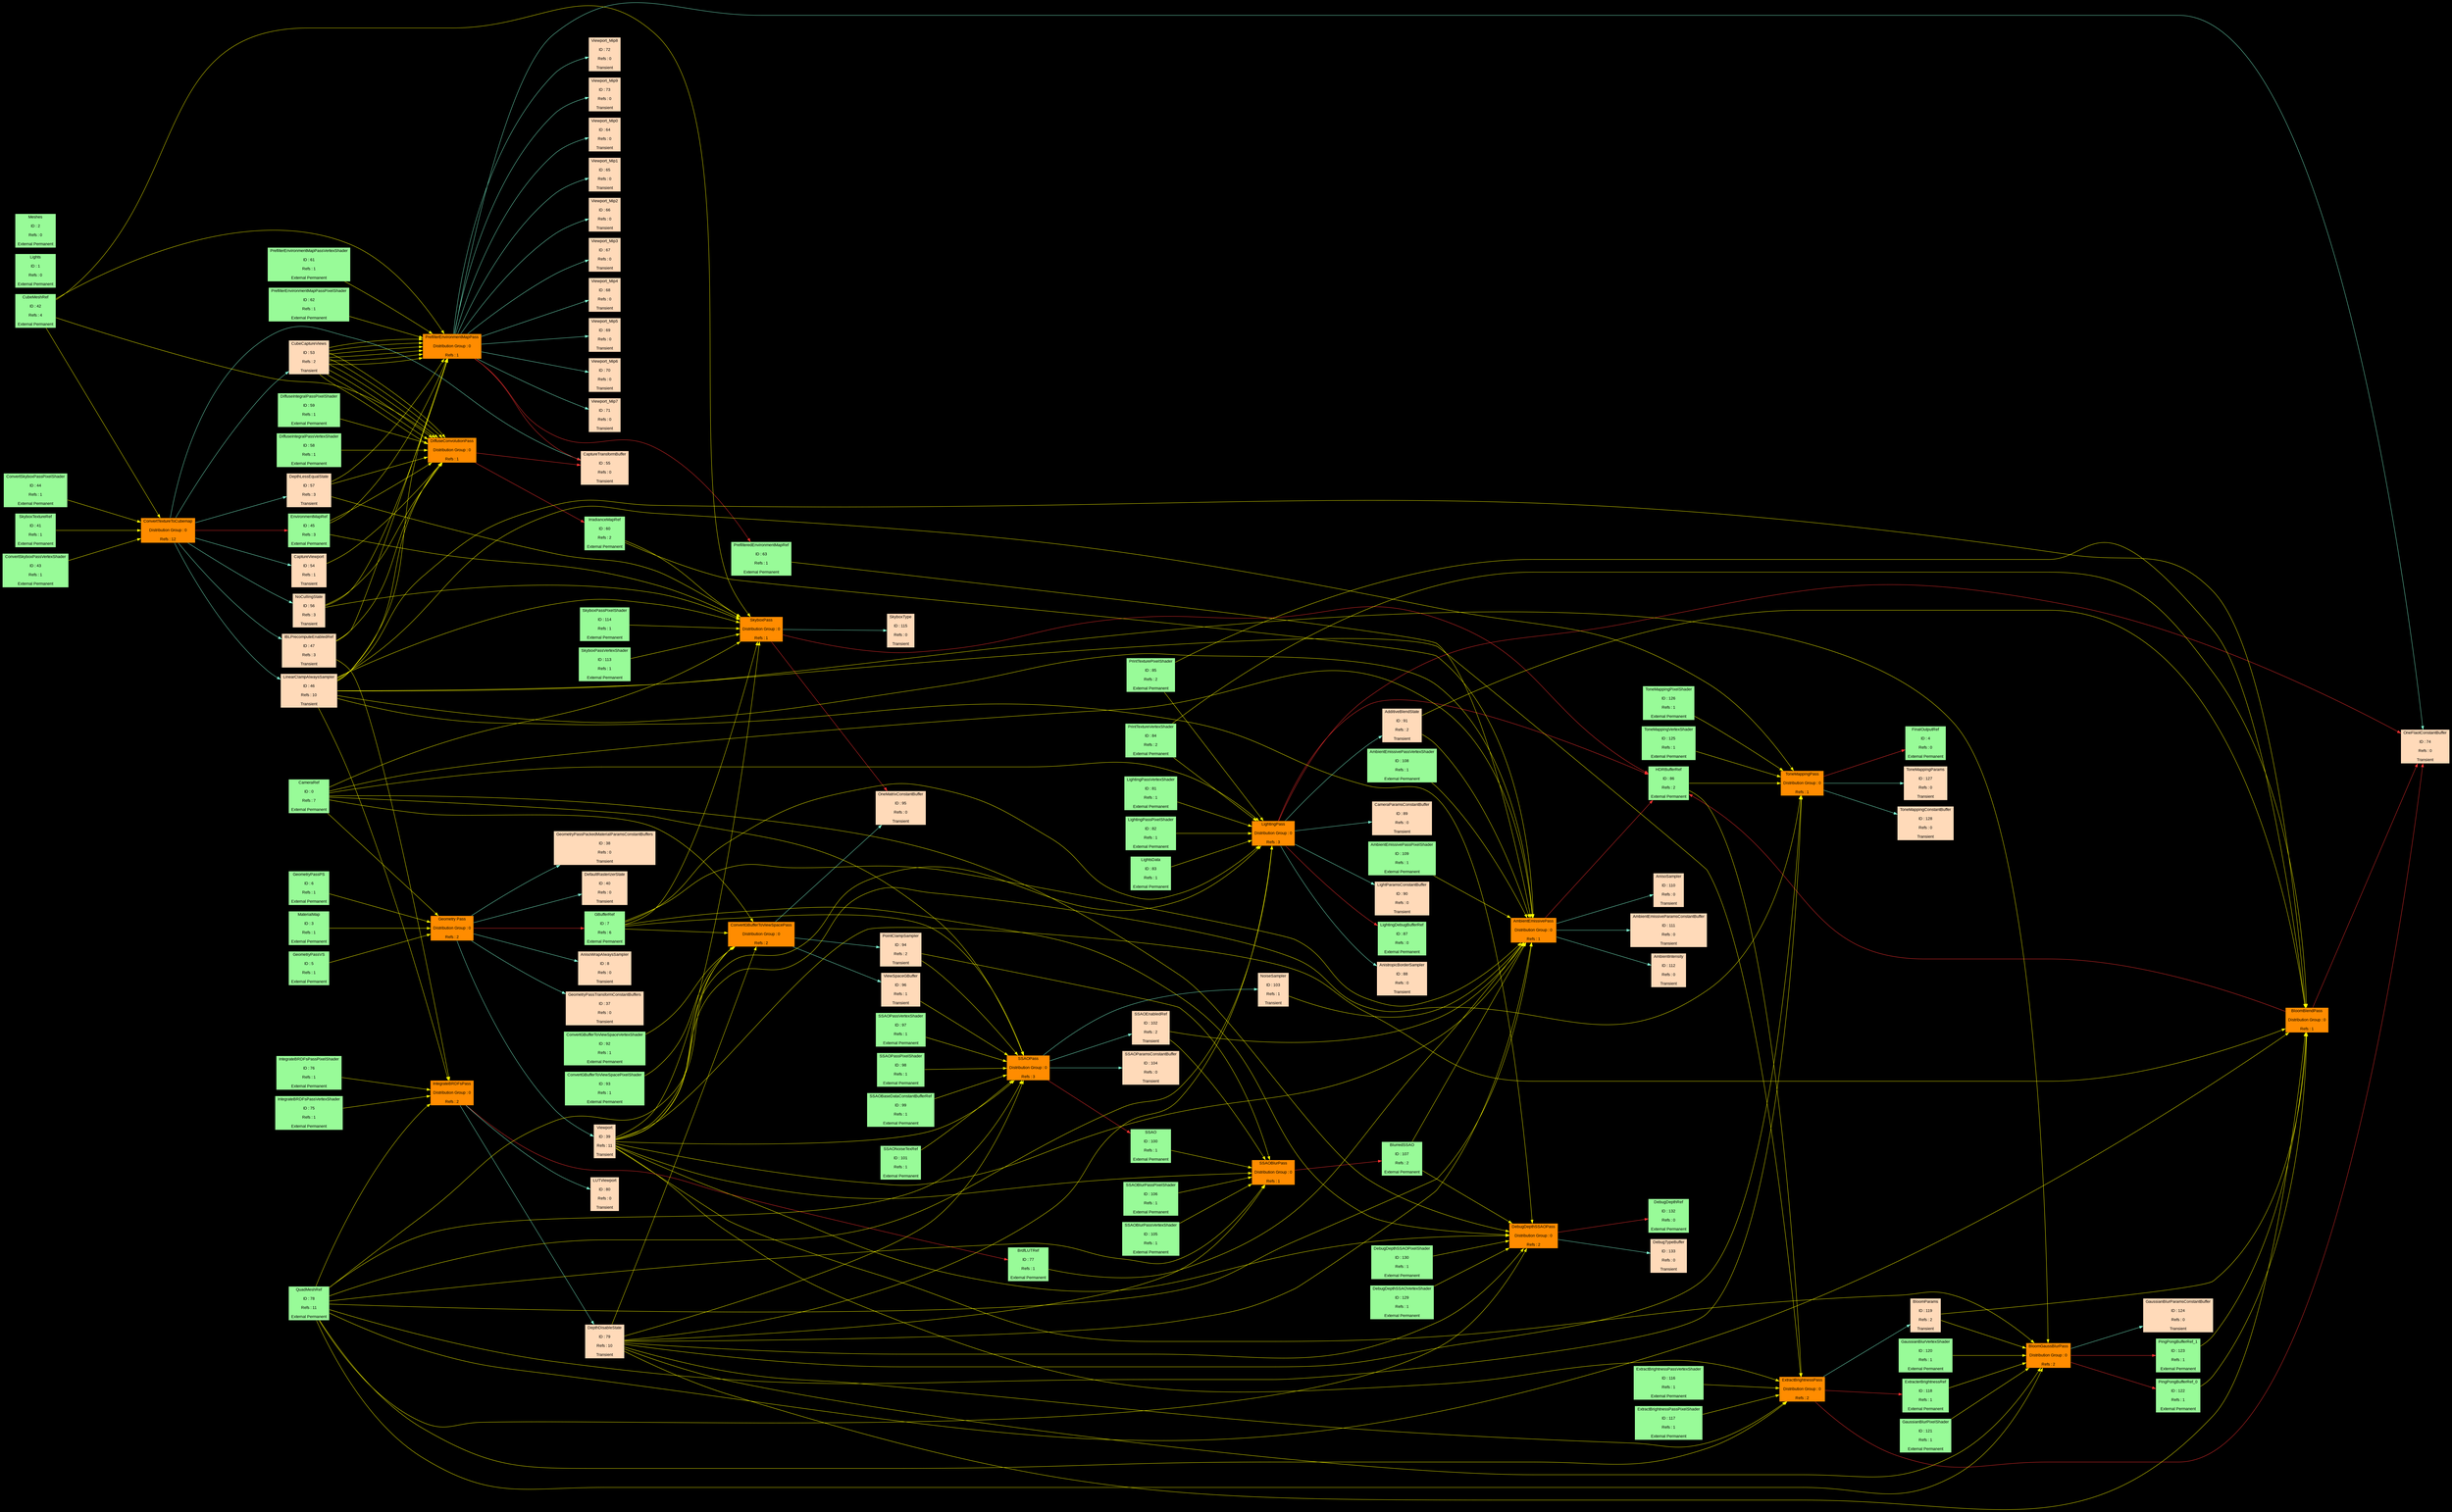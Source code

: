 digraph FrameGraph 
{
splines=true
graph [pad="0.1", nodestep="0.6", ranksep="3"]
rankdir = LR
bgcolor = black
node [shape=rectangle, fontname="arial", fontsize=12, fontcolor=black]
edge [fontname="arial", fontsize=12, fontcolor=white]
"Geometry Pass" [label="Geometry Pass
\nDistribution Group : 0
\nRefs : 2", style=filled, fillcolor=darkorange];
"ConvertTextureToCubemap" [label="ConvertTextureToCubemap
\nDistribution Group : 0
\nRefs : 12", style=filled, fillcolor=darkorange];
"DiffuseConvolutionPass" [label="DiffuseConvolutionPass
\nDistribution Group : 0
\nRefs : 1", style=filled, fillcolor=darkorange];
"PrefilterEnvironmentMapPass" [label="PrefilterEnvironmentMapPass
\nDistribution Group : 0
\nRefs : 1", style=filled, fillcolor=darkorange];
"IntegrateBRDFsPass" [label="IntegrateBRDFsPass
\nDistribution Group : 0
\nRefs : 2", style=filled, fillcolor=darkorange];
"LightingPass" [label="LightingPass
\nDistribution Group : 0
\nRefs : 3", style=filled, fillcolor=darkorange];
"ConvertGBufferToViewSpacePass" [label="ConvertGBufferToViewSpacePass
\nDistribution Group : 0
\nRefs : 2", style=filled, fillcolor=darkorange];
"SSAOPass" [label="SSAOPass
\nDistribution Group : 0
\nRefs : 3", style=filled, fillcolor=darkorange];
"SSAOBlurPass" [label="SSAOBlurPass
\nDistribution Group : 0
\nRefs : 1", style=filled, fillcolor=darkorange];
"AmbientEmissivePass" [label="AmbientEmissivePass
\nDistribution Group : 0
\nRefs : 1", style=filled, fillcolor=darkorange];
"SkyboxPass" [label="SkyboxPass
\nDistribution Group : 0
\nRefs : 1", style=filled, fillcolor=darkorange];
"ExtractBrightnessPass" [label="ExtractBrightnessPass
\nDistribution Group : 0
\nRefs : 2", style=filled, fillcolor=darkorange];
"BloomGaussBlurPass" [label="BloomGaussBlurPass
\nDistribution Group : 0
\nRefs : 2", style=filled, fillcolor=darkorange];
"BloomBlendPass" [label="BloomBlendPass
\nDistribution Group : 0
\nRefs : 1", style=filled, fillcolor=darkorange];
"ToneMappingPass" [label="ToneMappingPass
\nDistribution Group : 0
\nRefs : 1", style=filled, fillcolor=darkorange];
"DebugDepthSSAOPass" [label="DebugDepthSSAOPass
\nDistribution Group : 0
\nRefs : 2", style=filled, fillcolor=darkorange];
"CameraRef" [label="CameraRef
\nID : 0
\nRefs : 7
\nExternal Permanent", style=filled, fillcolor=palegreen]
"Lights" [label="Lights
\nID : 1
\nRefs : 0
\nExternal Permanent", style=filled, fillcolor=palegreen]
"Meshes" [label="Meshes
\nID : 2
\nRefs : 0
\nExternal Permanent", style=filled, fillcolor=palegreen]
"MaterialMap" [label="MaterialMap
\nID : 3
\nRefs : 1
\nExternal Permanent", style=filled, fillcolor=palegreen]
"FinalOutputRef" [label="FinalOutputRef
\nID : 4
\nRefs : 0
\nExternal Permanent", style=filled, fillcolor=palegreen]
"GeometryPassVS" [label="GeometryPassVS
\nID : 5
\nRefs : 1
\nExternal Permanent", style=filled, fillcolor=palegreen]
"GeometryPassPS" [label="GeometryPassPS
\nID : 6
\nRefs : 1
\nExternal Permanent", style=filled, fillcolor=palegreen]
"GBufferRef" [label="GBufferRef
\nID : 7
\nRefs : 6
\nExternal Permanent", style=filled, fillcolor=palegreen]
"AnisoWrapAlwaysSampler" [label="AnisoWrapAlwaysSampler
\nID : 8
\nRefs : 0
\nTransient", style=filled, fillcolor=peachpuff]
"GeometryPassTransformConstantBuffers" [label="GeometryPassTransformConstantBuffers
\nID : 9
\nRefs : 0
\nTransient", style=filled, fillcolor=peachpuff]
"GeometryPassPackedMaterialParamsConstantBuffers" [label="GeometryPassPackedMaterialParamsConstantBuffers
\nID : 10
\nRefs : 0
\nTransient", style=filled, fillcolor=peachpuff]
"GeometryPassTransformConstantBuffers" [label="GeometryPassTransformConstantBuffers
\nID : 11
\nRefs : 0
\nTransient", style=filled, fillcolor=peachpuff]
"GeometryPassPackedMaterialParamsConstantBuffers" [label="GeometryPassPackedMaterialParamsConstantBuffers
\nID : 12
\nRefs : 0
\nTransient", style=filled, fillcolor=peachpuff]
"GeometryPassTransformConstantBuffers" [label="GeometryPassTransformConstantBuffers
\nID : 13
\nRefs : 0
\nTransient", style=filled, fillcolor=peachpuff]
"GeometryPassPackedMaterialParamsConstantBuffers" [label="GeometryPassPackedMaterialParamsConstantBuffers
\nID : 14
\nRefs : 0
\nTransient", style=filled, fillcolor=peachpuff]
"GeometryPassTransformConstantBuffers" [label="GeometryPassTransformConstantBuffers
\nID : 15
\nRefs : 0
\nTransient", style=filled, fillcolor=peachpuff]
"GeometryPassPackedMaterialParamsConstantBuffers" [label="GeometryPassPackedMaterialParamsConstantBuffers
\nID : 16
\nRefs : 0
\nTransient", style=filled, fillcolor=peachpuff]
"GeometryPassTransformConstantBuffers" [label="GeometryPassTransformConstantBuffers
\nID : 17
\nRefs : 0
\nTransient", style=filled, fillcolor=peachpuff]
"GeometryPassPackedMaterialParamsConstantBuffers" [label="GeometryPassPackedMaterialParamsConstantBuffers
\nID : 18
\nRefs : 0
\nTransient", style=filled, fillcolor=peachpuff]
"GeometryPassTransformConstantBuffers" [label="GeometryPassTransformConstantBuffers
\nID : 19
\nRefs : 0
\nTransient", style=filled, fillcolor=peachpuff]
"GeometryPassPackedMaterialParamsConstantBuffers" [label="GeometryPassPackedMaterialParamsConstantBuffers
\nID : 20
\nRefs : 0
\nTransient", style=filled, fillcolor=peachpuff]
"GeometryPassTransformConstantBuffers" [label="GeometryPassTransformConstantBuffers
\nID : 21
\nRefs : 0
\nTransient", style=filled, fillcolor=peachpuff]
"GeometryPassPackedMaterialParamsConstantBuffers" [label="GeometryPassPackedMaterialParamsConstantBuffers
\nID : 22
\nRefs : 0
\nTransient", style=filled, fillcolor=peachpuff]
"GeometryPassTransformConstantBuffers" [label="GeometryPassTransformConstantBuffers
\nID : 23
\nRefs : 0
\nTransient", style=filled, fillcolor=peachpuff]
"GeometryPassPackedMaterialParamsConstantBuffers" [label="GeometryPassPackedMaterialParamsConstantBuffers
\nID : 24
\nRefs : 0
\nTransient", style=filled, fillcolor=peachpuff]
"GeometryPassTransformConstantBuffers" [label="GeometryPassTransformConstantBuffers
\nID : 25
\nRefs : 0
\nTransient", style=filled, fillcolor=peachpuff]
"GeometryPassPackedMaterialParamsConstantBuffers" [label="GeometryPassPackedMaterialParamsConstantBuffers
\nID : 26
\nRefs : 0
\nTransient", style=filled, fillcolor=peachpuff]
"GeometryPassTransformConstantBuffers" [label="GeometryPassTransformConstantBuffers
\nID : 27
\nRefs : 0
\nTransient", style=filled, fillcolor=peachpuff]
"GeometryPassPackedMaterialParamsConstantBuffers" [label="GeometryPassPackedMaterialParamsConstantBuffers
\nID : 28
\nRefs : 0
\nTransient", style=filled, fillcolor=peachpuff]
"GeometryPassTransformConstantBuffers" [label="GeometryPassTransformConstantBuffers
\nID : 29
\nRefs : 0
\nTransient", style=filled, fillcolor=peachpuff]
"GeometryPassPackedMaterialParamsConstantBuffers" [label="GeometryPassPackedMaterialParamsConstantBuffers
\nID : 30
\nRefs : 0
\nTransient", style=filled, fillcolor=peachpuff]
"GeometryPassTransformConstantBuffers" [label="GeometryPassTransformConstantBuffers
\nID : 31
\nRefs : 0
\nTransient", style=filled, fillcolor=peachpuff]
"GeometryPassPackedMaterialParamsConstantBuffers" [label="GeometryPassPackedMaterialParamsConstantBuffers
\nID : 32
\nRefs : 0
\nTransient", style=filled, fillcolor=peachpuff]
"GeometryPassTransformConstantBuffers" [label="GeometryPassTransformConstantBuffers
\nID : 33
\nRefs : 0
\nTransient", style=filled, fillcolor=peachpuff]
"GeometryPassPackedMaterialParamsConstantBuffers" [label="GeometryPassPackedMaterialParamsConstantBuffers
\nID : 34
\nRefs : 0
\nTransient", style=filled, fillcolor=peachpuff]
"GeometryPassTransformConstantBuffers" [label="GeometryPassTransformConstantBuffers
\nID : 35
\nRefs : 0
\nTransient", style=filled, fillcolor=peachpuff]
"GeometryPassPackedMaterialParamsConstantBuffers" [label="GeometryPassPackedMaterialParamsConstantBuffers
\nID : 36
\nRefs : 0
\nTransient", style=filled, fillcolor=peachpuff]
"GeometryPassTransformConstantBuffers" [label="GeometryPassTransformConstantBuffers
\nID : 37
\nRefs : 0
\nTransient", style=filled, fillcolor=peachpuff]
"GeometryPassPackedMaterialParamsConstantBuffers" [label="GeometryPassPackedMaterialParamsConstantBuffers
\nID : 38
\nRefs : 0
\nTransient", style=filled, fillcolor=peachpuff]
"Viewport" [label="Viewport
\nID : 39
\nRefs : 11
\nTransient", style=filled, fillcolor=peachpuff]
"DefaultRasterizerState" [label="DefaultRasterizerState
\nID : 40
\nRefs : 0
\nTransient", style=filled, fillcolor=peachpuff]
"SkyboxTextureRef" [label="SkyboxTextureRef
\nID : 41
\nRefs : 1
\nExternal Permanent", style=filled, fillcolor=palegreen]
"CubeMeshRef" [label="CubeMeshRef
\nID : 42
\nRefs : 4
\nExternal Permanent", style=filled, fillcolor=palegreen]
"ConvertSkyboxPassVertexShader" [label="ConvertSkyboxPassVertexShader
\nID : 43
\nRefs : 1
\nExternal Permanent", style=filled, fillcolor=palegreen]
"ConvertSkyboxPassPixelShader" [label="ConvertSkyboxPassPixelShader
\nID : 44
\nRefs : 1
\nExternal Permanent", style=filled, fillcolor=palegreen]
"EnvironmentMapRef" [label="EnvironmentMapRef
\nID : 45
\nRefs : 3
\nExternal Permanent", style=filled, fillcolor=palegreen]
"LinearClampAlwaysSampler" [label="LinearClampAlwaysSampler
\nID : 46
\nRefs : 10
\nTransient", style=filled, fillcolor=peachpuff]
"IBLPrecomputeEnabledRef" [label="IBLPrecomputeEnabledRef
\nID : 47
\nRefs : 3
\nTransient", style=filled, fillcolor=peachpuff]
"CubeCaptureViews" [label="CubeCaptureViews
\nID : 48
\nRefs : 2
\nTransient", style=filled, fillcolor=peachpuff]
"CubeCaptureViews" [label="CubeCaptureViews
\nID : 49
\nRefs : 2
\nTransient", style=filled, fillcolor=peachpuff]
"CubeCaptureViews" [label="CubeCaptureViews
\nID : 50
\nRefs : 2
\nTransient", style=filled, fillcolor=peachpuff]
"CubeCaptureViews" [label="CubeCaptureViews
\nID : 51
\nRefs : 2
\nTransient", style=filled, fillcolor=peachpuff]
"CubeCaptureViews" [label="CubeCaptureViews
\nID : 52
\nRefs : 2
\nTransient", style=filled, fillcolor=peachpuff]
"CubeCaptureViews" [label="CubeCaptureViews
\nID : 53
\nRefs : 2
\nTransient", style=filled, fillcolor=peachpuff]
"CaptureViewport" [label="CaptureViewport
\nID : 54
\nRefs : 1
\nTransient", style=filled, fillcolor=peachpuff]
"CaptureTransformBuffer" [label="CaptureTransformBuffer
\nID : 55
\nRefs : 0
\nTransient", style=filled, fillcolor=peachpuff]
"NoCullingState" [label="NoCullingState
\nID : 56
\nRefs : 3
\nTransient", style=filled, fillcolor=peachpuff]
"DepthLessEqualState" [label="DepthLessEqualState
\nID : 57
\nRefs : 3
\nTransient", style=filled, fillcolor=peachpuff]
"DiffuseIntegralPassVertexShader" [label="DiffuseIntegralPassVertexShader
\nID : 58
\nRefs : 1
\nExternal Permanent", style=filled, fillcolor=palegreen]
"DiffuseIntegralPassPixelShader" [label="DiffuseIntegralPassPixelShader
\nID : 59
\nRefs : 1
\nExternal Permanent", style=filled, fillcolor=palegreen]
"IrradianceMapRef" [label="IrradianceMapRef
\nID : 60
\nRefs : 2
\nExternal Permanent", style=filled, fillcolor=palegreen]
"PrefilterEnvironmentMapPassVertexShader" [label="PrefilterEnvironmentMapPassVertexShader
\nID : 61
\nRefs : 1
\nExternal Permanent", style=filled, fillcolor=palegreen]
"PrefilterEnvironmentMapPassPixelShader" [label="PrefilterEnvironmentMapPassPixelShader
\nID : 62
\nRefs : 1
\nExternal Permanent", style=filled, fillcolor=palegreen]
"PrefilteredEnvironmentMapRef" [label="PrefilteredEnvironmentMapRef
\nID : 63
\nRefs : 1
\nExternal Permanent", style=filled, fillcolor=palegreen]
"Viewport_Mip0" [label="Viewport_Mip0
\nID : 64
\nRefs : 0
\nTransient", style=filled, fillcolor=peachpuff]
"Viewport_Mip1" [label="Viewport_Mip1
\nID : 65
\nRefs : 0
\nTransient", style=filled, fillcolor=peachpuff]
"Viewport_Mip2" [label="Viewport_Mip2
\nID : 66
\nRefs : 0
\nTransient", style=filled, fillcolor=peachpuff]
"Viewport_Mip3" [label="Viewport_Mip3
\nID : 67
\nRefs : 0
\nTransient", style=filled, fillcolor=peachpuff]
"Viewport_Mip4" [label="Viewport_Mip4
\nID : 68
\nRefs : 0
\nTransient", style=filled, fillcolor=peachpuff]
"Viewport_Mip5" [label="Viewport_Mip5
\nID : 69
\nRefs : 0
\nTransient", style=filled, fillcolor=peachpuff]
"Viewport_Mip6" [label="Viewport_Mip6
\nID : 70
\nRefs : 0
\nTransient", style=filled, fillcolor=peachpuff]
"Viewport_Mip7" [label="Viewport_Mip7
\nID : 71
\nRefs : 0
\nTransient", style=filled, fillcolor=peachpuff]
"Viewport_Mip8" [label="Viewport_Mip8
\nID : 72
\nRefs : 0
\nTransient", style=filled, fillcolor=peachpuff]
"Viewport_Mip9" [label="Viewport_Mip9
\nID : 73
\nRefs : 0
\nTransient", style=filled, fillcolor=peachpuff]
"OneFlaotConstantBuffer" [label="OneFlaotConstantBuffer
\nID : 74
\nRefs : 0
\nTransient", style=filled, fillcolor=peachpuff]
"IntegrateBRDFsPassVertexShader" [label="IntegrateBRDFsPassVertexShader
\nID : 75
\nRefs : 1
\nExternal Permanent", style=filled, fillcolor=palegreen]
"IntegrateBRDFsPassPixelShader" [label="IntegrateBRDFsPassPixelShader
\nID : 76
\nRefs : 1
\nExternal Permanent", style=filled, fillcolor=palegreen]
"BrdfLUTRef" [label="BrdfLUTRef
\nID : 77
\nRefs : 1
\nExternal Permanent", style=filled, fillcolor=palegreen]
"QuadMeshRef" [label="QuadMeshRef
\nID : 78
\nRefs : 11
\nExternal Permanent", style=filled, fillcolor=palegreen]
"DepthDisableState" [label="DepthDisableState
\nID : 79
\nRefs : 10
\nTransient", style=filled, fillcolor=peachpuff]
"LUTViewport" [label="LUTViewport
\nID : 80
\nRefs : 0
\nTransient", style=filled, fillcolor=peachpuff]
"LightingPassVertexShader" [label="LightingPassVertexShader
\nID : 81
\nRefs : 1
\nExternal Permanent", style=filled, fillcolor=palegreen]
"LightingPassPixelShader" [label="LightingPassPixelShader
\nID : 82
\nRefs : 1
\nExternal Permanent", style=filled, fillcolor=palegreen]
"LightsData" [label="LightsData
\nID : 83
\nRefs : 1
\nExternal Permanent", style=filled, fillcolor=palegreen]
"PrintTextureVertexShader" [label="PrintTextureVertexShader
\nID : 84
\nRefs : 2
\nExternal Permanent", style=filled, fillcolor=palegreen]
"PrintTexturePixelShader" [label="PrintTexturePixelShader
\nID : 85
\nRefs : 2
\nExternal Permanent", style=filled, fillcolor=palegreen]
"HDRBufferRef" [label="HDRBufferRef
\nID : 86
\nRefs : 2
\nExternal Permanent", style=filled, fillcolor=palegreen]
"LightingDebugBufferRef" [label="LightingDebugBufferRef
\nID : 87
\nRefs : 0
\nExternal Permanent", style=filled, fillcolor=palegreen]
"AnistropicBorderSampler" [label="AnistropicBorderSampler
\nID : 88
\nRefs : 0
\nTransient", style=filled, fillcolor=peachpuff]
"CameraParamsConstantBuffer" [label="CameraParamsConstantBuffer
\nID : 89
\nRefs : 0
\nTransient", style=filled, fillcolor=peachpuff]
"LightParamsConstantBuffer" [label="LightParamsConstantBuffer
\nID : 90
\nRefs : 0
\nTransient", style=filled, fillcolor=peachpuff]
"AdditiveBlendState" [label="AdditiveBlendState
\nID : 91
\nRefs : 2
\nTransient", style=filled, fillcolor=peachpuff]
"ConvertGBufferToViewSpaceVertexShader" [label="ConvertGBufferToViewSpaceVertexShader
\nID : 92
\nRefs : 1
\nExternal Permanent", style=filled, fillcolor=palegreen]
"ConvertGBufferToViewSpacePixelShader" [label="ConvertGBufferToViewSpacePixelShader
\nID : 93
\nRefs : 1
\nExternal Permanent", style=filled, fillcolor=palegreen]
"PointClampSampler" [label="PointClampSampler
\nID : 94
\nRefs : 2
\nTransient", style=filled, fillcolor=peachpuff]
"OneMatrixConstantBuffer" [label="OneMatrixConstantBuffer
\nID : 95
\nRefs : 0
\nTransient", style=filled, fillcolor=peachpuff]
"ViewSpaceGBuffer" [label="ViewSpaceGBuffer
\nID : 96
\nRefs : 1
\nTransient", style=filled, fillcolor=peachpuff]
"SSAOPassVertexShader" [label="SSAOPassVertexShader
\nID : 97
\nRefs : 1
\nExternal Permanent", style=filled, fillcolor=palegreen]
"SSAOPassPixelShader" [label="SSAOPassPixelShader
\nID : 98
\nRefs : 1
\nExternal Permanent", style=filled, fillcolor=palegreen]
"SSAOBaseDataConstantBufferRef" [label="SSAOBaseDataConstantBufferRef
\nID : 99
\nRefs : 1
\nExternal Permanent", style=filled, fillcolor=palegreen]
"SSAO" [label="SSAO
\nID : 100
\nRefs : 1
\nExternal Permanent", style=filled, fillcolor=palegreen]
"SSAONoiseTexRef" [label="SSAONoiseTexRef
\nID : 101
\nRefs : 1
\nExternal Permanent", style=filled, fillcolor=palegreen]
"SSAOEnabledRef" [label="SSAOEnabledRef
\nID : 102
\nRefs : 2
\nTransient", style=filled, fillcolor=peachpuff]
"NoiseSampler" [label="NoiseSampler
\nID : 103
\nRefs : 1
\nTransient", style=filled, fillcolor=peachpuff]
"SSAOParamsConstantBuffer" [label="SSAOParamsConstantBuffer
\nID : 104
\nRefs : 0
\nTransient", style=filled, fillcolor=peachpuff]
"SSAOBlurPassVertexShader" [label="SSAOBlurPassVertexShader
\nID : 105
\nRefs : 1
\nExternal Permanent", style=filled, fillcolor=palegreen]
"SSAOBlurPassPixelShader" [label="SSAOBlurPassPixelShader
\nID : 106
\nRefs : 1
\nExternal Permanent", style=filled, fillcolor=palegreen]
"BlurredSSAO" [label="BlurredSSAO
\nID : 107
\nRefs : 2
\nExternal Permanent", style=filled, fillcolor=palegreen]
"AmbientEmissivePassVertexShader" [label="AmbientEmissivePassVertexShader
\nID : 108
\nRefs : 1
\nExternal Permanent", style=filled, fillcolor=palegreen]
"AmbientEmissivePassPixelShader" [label="AmbientEmissivePassPixelShader
\nID : 109
\nRefs : 1
\nExternal Permanent", style=filled, fillcolor=palegreen]
"AnisoSampler" [label="AnisoSampler
\nID : 110
\nRefs : 0
\nTransient", style=filled, fillcolor=peachpuff]
"AmbientEmissiveParamsConstantBuffer" [label="AmbientEmissiveParamsConstantBuffer
\nID : 111
\nRefs : 0
\nTransient", style=filled, fillcolor=peachpuff]
"AmbientIntensity" [label="AmbientIntensity
\nID : 112
\nRefs : 0
\nTransient", style=filled, fillcolor=peachpuff]
"SkyboxPassVertexShader" [label="SkyboxPassVertexShader
\nID : 113
\nRefs : 1
\nExternal Permanent", style=filled, fillcolor=palegreen]
"SkyboxPassPixelShader" [label="SkyboxPassPixelShader
\nID : 114
\nRefs : 1
\nExternal Permanent", style=filled, fillcolor=palegreen]
"SkyboxType" [label="SkyboxType
\nID : 115
\nRefs : 0
\nTransient", style=filled, fillcolor=peachpuff]
"ExtractBrightnessPassVertexShader" [label="ExtractBrightnessPassVertexShader
\nID : 116
\nRefs : 1
\nExternal Permanent", style=filled, fillcolor=palegreen]
"ExtractBrightnessPassPixelShader" [label="ExtractBrightnessPassPixelShader
\nID : 117
\nRefs : 1
\nExternal Permanent", style=filled, fillcolor=palegreen]
"ExtracterBrightnessRef" [label="ExtracterBrightnessRef
\nID : 118
\nRefs : 1
\nExternal Permanent", style=filled, fillcolor=palegreen]
"BloomParams" [label="BloomParams
\nID : 119
\nRefs : 2
\nTransient", style=filled, fillcolor=peachpuff]
"GaussianBlurVertexShader" [label="GaussianBlurVertexShader
\nID : 120
\nRefs : 1
\nExternal Permanent", style=filled, fillcolor=palegreen]
"GaussianBlurPixelShader" [label="GaussianBlurPixelShader
\nID : 121
\nRefs : 1
\nExternal Permanent", style=filled, fillcolor=palegreen]
"PingPongBufferRef_0" [label="PingPongBufferRef_0
\nID : 122
\nRefs : 1
\nExternal Permanent", style=filled, fillcolor=palegreen]
"PingPongBufferRef_1" [label="PingPongBufferRef_1
\nID : 123
\nRefs : 1
\nExternal Permanent", style=filled, fillcolor=palegreen]
"GaussianBlurParamsConstantBuffer" [label="GaussianBlurParamsConstantBuffer
\nID : 124
\nRefs : 0
\nTransient", style=filled, fillcolor=peachpuff]
"ToneMappingVertexShader" [label="ToneMappingVertexShader
\nID : 125
\nRefs : 1
\nExternal Permanent", style=filled, fillcolor=palegreen]
"ToneMappingPixelShader" [label="ToneMappingPixelShader
\nID : 126
\nRefs : 1
\nExternal Permanent", style=filled, fillcolor=palegreen]
"ToneMappingParams" [label="ToneMappingParams
\nID : 127
\nRefs : 0
\nTransient", style=filled, fillcolor=peachpuff]
"ToneMappingConstantBuffer" [label="ToneMappingConstantBuffer
\nID : 128
\nRefs : 0
\nTransient", style=filled, fillcolor=peachpuff]
"DebugDepthSSAOVertexShader" [label="DebugDepthSSAOVertexShader
\nID : 129
\nRefs : 1
\nExternal Permanent", style=filled, fillcolor=palegreen]
"DebugDepthSSAOPixelShader" [label="DebugDepthSSAOPixelShader
\nID : 130
\nRefs : 1
\nExternal Permanent", style=filled, fillcolor=palegreen]
"DebugDepthRef" [label="DebugDepthRef
\nID : 131
\nRefs : 0
\nExternal Permanent", style=filled, fillcolor=palegreen]
"DebugDepthRef" [label="DebugDepthRef
\nID : 132
\nRefs : 0
\nExternal Permanent", style=filled, fillcolor=palegreen]
"DebugTypeBuffer" [label="DebugTypeBuffer
\nID : 133
\nRefs : 0
\nTransient", style=filled, fillcolor=peachpuff]
"Geometry Pass" -> { "AnisoWrapAlwaysSampler" "GeometryPassTransformConstantBuffers" "GeometryPassPackedMaterialParamsConstantBuffers" "GeometryPassTransformConstantBuffers" "GeometryPassPackedMaterialParamsConstantBuffers" "GeometryPassTransformConstantBuffers" "GeometryPassPackedMaterialParamsConstantBuffers" "GeometryPassTransformConstantBuffers" "GeometryPassPackedMaterialParamsConstantBuffers" "GeometryPassTransformConstantBuffers" "GeometryPassPackedMaterialParamsConstantBuffers" "GeometryPassTransformConstantBuffers" "GeometryPassPackedMaterialParamsConstantBuffers" "GeometryPassTransformConstantBuffers" "GeometryPassPackedMaterialParamsConstantBuffers" "GeometryPassTransformConstantBuffers" "GeometryPassPackedMaterialParamsConstantBuffers" "GeometryPassTransformConstantBuffers" "GeometryPassPackedMaterialParamsConstantBuffers" "GeometryPassTransformConstantBuffers" "GeometryPassPackedMaterialParamsConstantBuffers" "GeometryPassTransformConstantBuffers" "GeometryPassPackedMaterialParamsConstantBuffers" "GeometryPassTransformConstantBuffers" "GeometryPassPackedMaterialParamsConstantBuffers" "GeometryPassTransformConstantBuffers" "GeometryPassPackedMaterialParamsConstantBuffers" "GeometryPassTransformConstantBuffers" "GeometryPassPackedMaterialParamsConstantBuffers" "GeometryPassTransformConstantBuffers" "GeometryPassPackedMaterialParamsConstantBuffers" "Viewport" "DefaultRasterizerState" } [color=aquamarine]
"Geometry Pass" -> { "GBufferRef" } [color=firebrick1]
"ConvertTextureToCubemap" -> { "LinearClampAlwaysSampler" "IBLPrecomputeEnabledRef" "CubeCaptureViews" "CubeCaptureViews" "CubeCaptureViews" "CubeCaptureViews" "CubeCaptureViews" "CubeCaptureViews" "CaptureViewport" "CaptureTransformBuffer" "NoCullingState" "DepthLessEqualState" } [color=aquamarine]
"ConvertTextureToCubemap" -> { "EnvironmentMapRef" } [color=firebrick1]
"DiffuseConvolutionPass" -> { } [color=aquamarine]
"DiffuseConvolutionPass" -> { "CaptureTransformBuffer" "IrradianceMapRef" } [color=firebrick1]
"PrefilterEnvironmentMapPass" -> { "Viewport_Mip0" "Viewport_Mip1" "Viewport_Mip2" "Viewport_Mip3" "Viewport_Mip4" "Viewport_Mip5" "Viewport_Mip6" "Viewport_Mip7" "Viewport_Mip8" "Viewport_Mip9" "OneFlaotConstantBuffer" } [color=aquamarine]
"PrefilterEnvironmentMapPass" -> { "CaptureTransformBuffer" "PrefilteredEnvironmentMapRef" } [color=firebrick1]
"IntegrateBRDFsPass" -> { "DepthDisableState" "LUTViewport" } [color=aquamarine]
"IntegrateBRDFsPass" -> { "BrdfLUTRef" } [color=firebrick1]
"LightingPass" -> { "AnistropicBorderSampler" "CameraParamsConstantBuffer" "LightParamsConstantBuffer" "AdditiveBlendState" } [color=aquamarine]
"LightingPass" -> { "OneFlaotConstantBuffer" "LightingDebugBufferRef" "HDRBufferRef" } [color=firebrick1]
"ConvertGBufferToViewSpacePass" -> { "PointClampSampler" "OneMatrixConstantBuffer" "ViewSpaceGBuffer" } [color=aquamarine]
"ConvertGBufferToViewSpacePass" -> { } [color=firebrick1]
"SSAOPass" -> { "SSAOEnabledRef" "NoiseSampler" "SSAOParamsConstantBuffer" } [color=aquamarine]
"SSAOPass" -> { "SSAO" } [color=firebrick1]
"SSAOBlurPass" -> { } [color=aquamarine]
"SSAOBlurPass" -> { "BlurredSSAO" } [color=firebrick1]
"AmbientEmissivePass" -> { "AnisoSampler" "AmbientEmissiveParamsConstantBuffer" "AmbientIntensity" } [color=aquamarine]
"AmbientEmissivePass" -> { "HDRBufferRef" } [color=firebrick1]
"SkyboxPass" -> { "SkyboxType" } [color=aquamarine]
"SkyboxPass" -> { "OneMatrixConstantBuffer" "HDRBufferRef" } [color=firebrick1]
"ExtractBrightnessPass" -> { "BloomParams" } [color=aquamarine]
"ExtractBrightnessPass" -> { "OneFlaotConstantBuffer" "ExtracterBrightnessRef" } [color=firebrick1]
"BloomGaussBlurPass" -> { "GaussianBlurParamsConstantBuffer" } [color=aquamarine]
"BloomGaussBlurPass" -> { "PingPongBufferRef_0" "PingPongBufferRef_1" } [color=firebrick1]
"BloomBlendPass" -> { } [color=aquamarine]
"BloomBlendPass" -> { "OneFlaotConstantBuffer" "HDRBufferRef" } [color=firebrick1]
"ToneMappingPass" -> { "ToneMappingParams" "ToneMappingConstantBuffer" } [color=aquamarine]
"ToneMappingPass" -> { "FinalOutputRef" } [color=firebrick1]
"DebugDepthSSAOPass" -> { "DebugTypeBuffer" } [color=aquamarine]
"DebugDepthSSAOPass" -> { "DebugDepthRef" "DebugDepthRef" } [color=firebrick1]

"CameraRef" -> { "Geometry Pass" "LightingPass" "ConvertGBufferToViewSpacePass" "SSAOPass" "AmbientEmissivePass" "SkyboxPass" "DebugDepthSSAOPass" } [color=yellow]
"Lights" -> { } [color=yellow]
"Meshes" -> { } [color=yellow]
"MaterialMap" -> { "Geometry Pass" } [color=yellow]
"FinalOutputRef" -> { } [color=yellow]
"GeometryPassVS" -> { "Geometry Pass" } [color=yellow]
"GeometryPassPS" -> { "Geometry Pass" } [color=yellow]
"GBufferRef" -> { "LightingPass" "ConvertGBufferToViewSpacePass" "SSAOPass" "AmbientEmissivePass" "SkyboxPass" "DebugDepthSSAOPass" } [color=yellow]
"AnisoWrapAlwaysSampler" -> { } [color=yellow]
"GeometryPassTransformConstantBuffers" -> { } [color=yellow]
"GeometryPassPackedMaterialParamsConstantBuffers" -> { } [color=yellow]
"GeometryPassTransformConstantBuffers" -> { } [color=yellow]
"GeometryPassPackedMaterialParamsConstantBuffers" -> { } [color=yellow]
"GeometryPassTransformConstantBuffers" -> { } [color=yellow]
"GeometryPassPackedMaterialParamsConstantBuffers" -> { } [color=yellow]
"GeometryPassTransformConstantBuffers" -> { } [color=yellow]
"GeometryPassPackedMaterialParamsConstantBuffers" -> { } [color=yellow]
"GeometryPassTransformConstantBuffers" -> { } [color=yellow]
"GeometryPassPackedMaterialParamsConstantBuffers" -> { } [color=yellow]
"GeometryPassTransformConstantBuffers" -> { } [color=yellow]
"GeometryPassPackedMaterialParamsConstantBuffers" -> { } [color=yellow]
"GeometryPassTransformConstantBuffers" -> { } [color=yellow]
"GeometryPassPackedMaterialParamsConstantBuffers" -> { } [color=yellow]
"GeometryPassTransformConstantBuffers" -> { } [color=yellow]
"GeometryPassPackedMaterialParamsConstantBuffers" -> { } [color=yellow]
"GeometryPassTransformConstantBuffers" -> { } [color=yellow]
"GeometryPassPackedMaterialParamsConstantBuffers" -> { } [color=yellow]
"GeometryPassTransformConstantBuffers" -> { } [color=yellow]
"GeometryPassPackedMaterialParamsConstantBuffers" -> { } [color=yellow]
"GeometryPassTransformConstantBuffers" -> { } [color=yellow]
"GeometryPassPackedMaterialParamsConstantBuffers" -> { } [color=yellow]
"GeometryPassTransformConstantBuffers" -> { } [color=yellow]
"GeometryPassPackedMaterialParamsConstantBuffers" -> { } [color=yellow]
"GeometryPassTransformConstantBuffers" -> { } [color=yellow]
"GeometryPassPackedMaterialParamsConstantBuffers" -> { } [color=yellow]
"GeometryPassTransformConstantBuffers" -> { } [color=yellow]
"GeometryPassPackedMaterialParamsConstantBuffers" -> { } [color=yellow]
"GeometryPassTransformConstantBuffers" -> { } [color=yellow]
"GeometryPassPackedMaterialParamsConstantBuffers" -> { } [color=yellow]
"Viewport" -> { "LightingPass" "ConvertGBufferToViewSpacePass" "SSAOPass" "SSAOBlurPass" "AmbientEmissivePass" "SkyboxPass" "ExtractBrightnessPass" "BloomGaussBlurPass" "BloomBlendPass" "ToneMappingPass" "DebugDepthSSAOPass" } [color=yellow]
"DefaultRasterizerState" -> { } [color=yellow]
"SkyboxTextureRef" -> { "ConvertTextureToCubemap" } [color=yellow]
"CubeMeshRef" -> { "ConvertTextureToCubemap" "DiffuseConvolutionPass" "PrefilterEnvironmentMapPass" "SkyboxPass" } [color=yellow]
"ConvertSkyboxPassVertexShader" -> { "ConvertTextureToCubemap" } [color=yellow]
"ConvertSkyboxPassPixelShader" -> { "ConvertTextureToCubemap" } [color=yellow]
"EnvironmentMapRef" -> { "DiffuseConvolutionPass" "PrefilterEnvironmentMapPass" "SkyboxPass" } [color=yellow]
"LinearClampAlwaysSampler" -> { "DiffuseConvolutionPass" "PrefilterEnvironmentMapPass" "IntegrateBRDFsPass" "AmbientEmissivePass" "SkyboxPass" "ExtractBrightnessPass" "BloomGaussBlurPass" "BloomBlendPass" "ToneMappingPass" "DebugDepthSSAOPass" } [color=yellow]
"IBLPrecomputeEnabledRef" -> { "DiffuseConvolutionPass" "PrefilterEnvironmentMapPass" "IntegrateBRDFsPass" } [color=yellow]
"CubeCaptureViews" -> { "DiffuseConvolutionPass" "PrefilterEnvironmentMapPass" } [color=yellow]
"CubeCaptureViews" -> { "DiffuseConvolutionPass" "PrefilterEnvironmentMapPass" } [color=yellow]
"CubeCaptureViews" -> { "DiffuseConvolutionPass" "PrefilterEnvironmentMapPass" } [color=yellow]
"CubeCaptureViews" -> { "DiffuseConvolutionPass" "PrefilterEnvironmentMapPass" } [color=yellow]
"CubeCaptureViews" -> { "DiffuseConvolutionPass" "PrefilterEnvironmentMapPass" } [color=yellow]
"CubeCaptureViews" -> { "DiffuseConvolutionPass" "PrefilterEnvironmentMapPass" } [color=yellow]
"CaptureViewport" -> { "DiffuseConvolutionPass" } [color=yellow]
"CaptureTransformBuffer" -> { } [color=yellow]
"NoCullingState" -> { "DiffuseConvolutionPass" "PrefilterEnvironmentMapPass" "SkyboxPass" } [color=yellow]
"DepthLessEqualState" -> { "DiffuseConvolutionPass" "PrefilterEnvironmentMapPass" "SkyboxPass" } [color=yellow]
"DiffuseIntegralPassVertexShader" -> { "DiffuseConvolutionPass" } [color=yellow]
"DiffuseIntegralPassPixelShader" -> { "DiffuseConvolutionPass" } [color=yellow]
"IrradianceMapRef" -> { "AmbientEmissivePass" "SkyboxPass" } [color=yellow]
"PrefilterEnvironmentMapPassVertexShader" -> { "PrefilterEnvironmentMapPass" } [color=yellow]
"PrefilterEnvironmentMapPassPixelShader" -> { "PrefilterEnvironmentMapPass" } [color=yellow]
"PrefilteredEnvironmentMapRef" -> { "AmbientEmissivePass" } [color=yellow]
"Viewport_Mip0" -> { } [color=yellow]
"Viewport_Mip1" -> { } [color=yellow]
"Viewport_Mip2" -> { } [color=yellow]
"Viewport_Mip3" -> { } [color=yellow]
"Viewport_Mip4" -> { } [color=yellow]
"Viewport_Mip5" -> { } [color=yellow]
"Viewport_Mip6" -> { } [color=yellow]
"Viewport_Mip7" -> { } [color=yellow]
"Viewport_Mip8" -> { } [color=yellow]
"Viewport_Mip9" -> { } [color=yellow]
"OneFlaotConstantBuffer" -> { } [color=yellow]
"IntegrateBRDFsPassVertexShader" -> { "IntegrateBRDFsPass" } [color=yellow]
"IntegrateBRDFsPassPixelShader" -> { "IntegrateBRDFsPass" } [color=yellow]
"BrdfLUTRef" -> { "AmbientEmissivePass" } [color=yellow]
"QuadMeshRef" -> { "IntegrateBRDFsPass" "LightingPass" "ConvertGBufferToViewSpacePass" "SSAOPass" "SSAOBlurPass" "AmbientEmissivePass" "ExtractBrightnessPass" "BloomGaussBlurPass" "BloomBlendPass" "ToneMappingPass" "DebugDepthSSAOPass" } [color=yellow]
"DepthDisableState" -> { "LightingPass" "ConvertGBufferToViewSpacePass" "SSAOPass" "SSAOBlurPass" "AmbientEmissivePass" "ExtractBrightnessPass" "BloomGaussBlurPass" "BloomBlendPass" "ToneMappingPass" "DebugDepthSSAOPass" } [color=yellow]
"LUTViewport" -> { } [color=yellow]
"LightingPassVertexShader" -> { "LightingPass" } [color=yellow]
"LightingPassPixelShader" -> { "LightingPass" } [color=yellow]
"LightsData" -> { "LightingPass" } [color=yellow]
"PrintTextureVertexShader" -> { "LightingPass" "BloomBlendPass" } [color=yellow]
"PrintTexturePixelShader" -> { "LightingPass" "BloomBlendPass" } [color=yellow]
"HDRBufferRef" -> { "ExtractBrightnessPass" "ToneMappingPass" } [color=yellow]
"LightingDebugBufferRef" -> { } [color=yellow]
"AnistropicBorderSampler" -> { } [color=yellow]
"CameraParamsConstantBuffer" -> { } [color=yellow]
"LightParamsConstantBuffer" -> { } [color=yellow]
"AdditiveBlendState" -> { "AmbientEmissivePass" "BloomBlendPass" } [color=yellow]
"ConvertGBufferToViewSpaceVertexShader" -> { "ConvertGBufferToViewSpacePass" } [color=yellow]
"ConvertGBufferToViewSpacePixelShader" -> { "ConvertGBufferToViewSpacePass" } [color=yellow]
"PointClampSampler" -> { "SSAOPass" "SSAOBlurPass" } [color=yellow]
"OneMatrixConstantBuffer" -> { } [color=yellow]
"ViewSpaceGBuffer" -> { "SSAOPass" } [color=yellow]
"SSAOPassVertexShader" -> { "SSAOPass" } [color=yellow]
"SSAOPassPixelShader" -> { "SSAOPass" } [color=yellow]
"SSAOBaseDataConstantBufferRef" -> { "SSAOPass" } [color=yellow]
"SSAO" -> { "SSAOBlurPass" } [color=yellow]
"SSAONoiseTexRef" -> { "SSAOPass" } [color=yellow]
"SSAOEnabledRef" -> { "SSAOBlurPass" "AmbientEmissivePass" } [color=yellow]
"NoiseSampler" -> { "AmbientEmissivePass" } [color=yellow]
"SSAOParamsConstantBuffer" -> { } [color=yellow]
"SSAOBlurPassVertexShader" -> { "SSAOBlurPass" } [color=yellow]
"SSAOBlurPassPixelShader" -> { "SSAOBlurPass" } [color=yellow]
"BlurredSSAO" -> { "AmbientEmissivePass" "DebugDepthSSAOPass" } [color=yellow]
"AmbientEmissivePassVertexShader" -> { "AmbientEmissivePass" } [color=yellow]
"AmbientEmissivePassPixelShader" -> { "AmbientEmissivePass" } [color=yellow]
"AnisoSampler" -> { } [color=yellow]
"AmbientEmissiveParamsConstantBuffer" -> { } [color=yellow]
"AmbientIntensity" -> { } [color=yellow]
"SkyboxPassVertexShader" -> { "SkyboxPass" } [color=yellow]
"SkyboxPassPixelShader" -> { "SkyboxPass" } [color=yellow]
"SkyboxType" -> { } [color=yellow]
"ExtractBrightnessPassVertexShader" -> { "ExtractBrightnessPass" } [color=yellow]
"ExtractBrightnessPassPixelShader" -> { "ExtractBrightnessPass" } [color=yellow]
"ExtracterBrightnessRef" -> { "BloomGaussBlurPass" } [color=yellow]
"BloomParams" -> { "BloomGaussBlurPass" "BloomBlendPass" } [color=yellow]
"GaussianBlurVertexShader" -> { "BloomGaussBlurPass" } [color=yellow]
"GaussianBlurPixelShader" -> { "BloomGaussBlurPass" } [color=yellow]
"PingPongBufferRef_0" -> { "BloomBlendPass" } [color=yellow]
"PingPongBufferRef_1" -> { "BloomBlendPass" } [color=yellow]
"GaussianBlurParamsConstantBuffer" -> { } [color=yellow]
"ToneMappingVertexShader" -> { "ToneMappingPass" } [color=yellow]
"ToneMappingPixelShader" -> { "ToneMappingPass" } [color=yellow]
"ToneMappingParams" -> { } [color=yellow]
"ToneMappingConstantBuffer" -> { } [color=yellow]
"DebugDepthSSAOVertexShader" -> { "DebugDepthSSAOPass" } [color=yellow]
"DebugDepthSSAOPixelShader" -> { "DebugDepthSSAOPass" } [color=yellow]
"DebugDepthRef" -> { } [color=yellow]
"DebugDepthRef" -> { } [color=yellow]
"DebugTypeBuffer" -> { } [color=yellow]
}